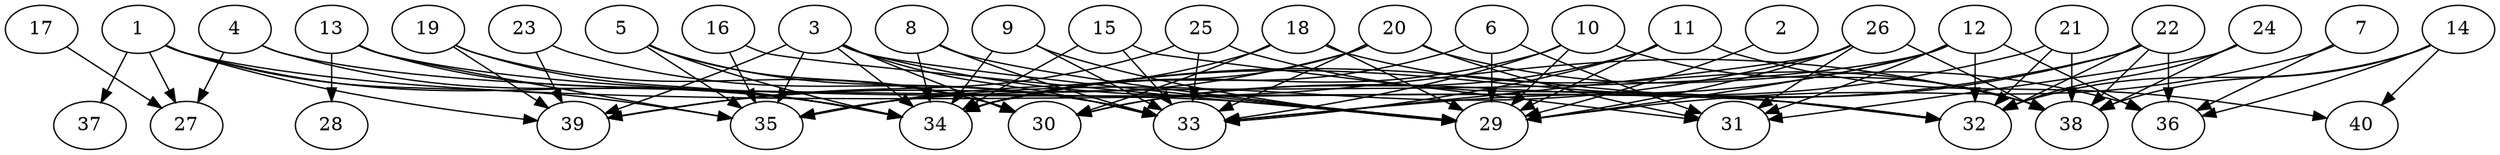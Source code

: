 // DAG automatically generated by daggen at Thu Oct  3 14:06:49 2019
// ./daggen --dot -n 40 --ccr 0.5 --fat 0.9 --regular 0.7 --density 0.6 --mindata 5242880 --maxdata 52428800 
digraph G {
  1 [size="38975488", alpha="0.01", expect_size="19487744"] 
  1 -> 27 [size ="19487744"]
  1 -> 32 [size ="19487744"]
  1 -> 34 [size ="19487744"]
  1 -> 35 [size ="19487744"]
  1 -> 37 [size ="19487744"]
  1 -> 39 [size ="19487744"]
  2 [size="60106752", alpha="0.20", expect_size="30053376"] 
  2 -> 29 [size ="30053376"]
  3 [size="76367872", alpha="0.14", expect_size="38183936"] 
  3 -> 29 [size ="38183936"]
  3 -> 30 [size ="38183936"]
  3 -> 33 [size ="38183936"]
  3 -> 34 [size ="38183936"]
  3 -> 35 [size ="38183936"]
  3 -> 38 [size ="38183936"]
  3 -> 39 [size ="38183936"]
  4 [size="39448576", alpha="0.06", expect_size="19724288"] 
  4 -> 27 [size ="19724288"]
  4 -> 29 [size ="19724288"]
  4 -> 34 [size ="19724288"]
  5 [size="48132096", alpha="0.05", expect_size="24066048"] 
  5 -> 30 [size ="24066048"]
  5 -> 33 [size ="24066048"]
  5 -> 34 [size ="24066048"]
  5 -> 35 [size ="24066048"]
  6 [size="46616576", alpha="0.06", expect_size="23308288"] 
  6 -> 29 [size ="23308288"]
  6 -> 31 [size ="23308288"]
  6 -> 34 [size ="23308288"]
  7 [size="95281152", alpha="0.10", expect_size="47640576"] 
  7 -> 29 [size ="47640576"]
  7 -> 36 [size ="47640576"]
  8 [size="68419584", alpha="0.07", expect_size="34209792"] 
  8 -> 29 [size ="34209792"]
  8 -> 33 [size ="34209792"]
  8 -> 34 [size ="34209792"]
  9 [size="43147264", alpha="0.07", expect_size="21573632"] 
  9 -> 29 [size ="21573632"]
  9 -> 33 [size ="21573632"]
  9 -> 34 [size ="21573632"]
  10 [size="43282432", alpha="0.17", expect_size="21641216"] 
  10 -> 29 [size ="21641216"]
  10 -> 33 [size ="21641216"]
  10 -> 34 [size ="21641216"]
  10 -> 38 [size ="21641216"]
  11 [size="36311040", alpha="0.03", expect_size="18155520"] 
  11 -> 29 [size ="18155520"]
  11 -> 30 [size ="18155520"]
  11 -> 33 [size ="18155520"]
  11 -> 40 [size ="18155520"]
  12 [size="41502720", alpha="0.03", expect_size="20751360"] 
  12 -> 29 [size ="20751360"]
  12 -> 30 [size ="20751360"]
  12 -> 31 [size ="20751360"]
  12 -> 32 [size ="20751360"]
  12 -> 35 [size ="20751360"]
  12 -> 36 [size ="20751360"]
  13 [size="41091072", alpha="0.17", expect_size="20545536"] 
  13 -> 28 [size ="20545536"]
  13 -> 32 [size ="20545536"]
  13 -> 34 [size ="20545536"]
  13 -> 35 [size ="20545536"]
  14 [size="10954752", alpha="0.06", expect_size="5477376"] 
  14 -> 32 [size ="5477376"]
  14 -> 36 [size ="5477376"]
  14 -> 38 [size ="5477376"]
  14 -> 40 [size ="5477376"]
  15 [size="37244928", alpha="0.12", expect_size="18622464"] 
  15 -> 31 [size ="18622464"]
  15 -> 33 [size ="18622464"]
  15 -> 34 [size ="18622464"]
  16 [size="60231680", alpha="0.14", expect_size="30115840"] 
  16 -> 29 [size ="30115840"]
  16 -> 35 [size ="30115840"]
  17 [size="90034176", alpha="0.07", expect_size="45017088"] 
  17 -> 27 [size ="45017088"]
  18 [size="42088448", alpha="0.15", expect_size="21044224"] 
  18 -> 29 [size ="21044224"]
  18 -> 30 [size ="21044224"]
  18 -> 35 [size ="21044224"]
  18 -> 38 [size ="21044224"]
  19 [size="76009472", alpha="0.08", expect_size="38004736"] 
  19 -> 30 [size ="38004736"]
  19 -> 34 [size ="38004736"]
  19 -> 39 [size ="38004736"]
  20 [size="16297984", alpha="0.18", expect_size="8148992"] 
  20 -> 31 [size ="8148992"]
  20 -> 33 [size ="8148992"]
  20 -> 34 [size ="8148992"]
  20 -> 36 [size ="8148992"]
  20 -> 39 [size ="8148992"]
  21 [size="97185792", alpha="0.14", expect_size="48592896"] 
  21 -> 32 [size ="48592896"]
  21 -> 34 [size ="48592896"]
  21 -> 38 [size ="48592896"]
  22 [size="17813504", alpha="0.01", expect_size="8906752"] 
  22 -> 32 [size ="8906752"]
  22 -> 33 [size ="8906752"]
  22 -> 34 [size ="8906752"]
  22 -> 36 [size ="8906752"]
  22 -> 38 [size ="8906752"]
  23 [size="29728768", alpha="0.02", expect_size="14864384"] 
  23 -> 33 [size ="14864384"]
  23 -> 39 [size ="14864384"]
  24 [size="15269888", alpha="0.09", expect_size="7634944"] 
  24 -> 31 [size ="7634944"]
  24 -> 32 [size ="7634944"]
  24 -> 38 [size ="7634944"]
  25 [size="43448320", alpha="0.03", expect_size="21724160"] 
  25 -> 32 [size ="21724160"]
  25 -> 33 [size ="21724160"]
  25 -> 39 [size ="21724160"]
  26 [size="100663296", alpha="0.06", expect_size="50331648"] 
  26 -> 29 [size ="50331648"]
  26 -> 31 [size ="50331648"]
  26 -> 33 [size ="50331648"]
  26 -> 35 [size ="50331648"]
  26 -> 38 [size ="50331648"]
  27 [size="72593408", alpha="0.06", expect_size="36296704"] 
  28 [size="10641408", alpha="0.19", expect_size="5320704"] 
  29 [size="81774592", alpha="0.19", expect_size="40887296"] 
  30 [size="23259136", alpha="0.05", expect_size="11629568"] 
  31 [size="13012992", alpha="0.18", expect_size="6506496"] 
  32 [size="79529984", alpha="0.16", expect_size="39764992"] 
  33 [size="83685376", alpha="0.01", expect_size="41842688"] 
  34 [size="91365376", alpha="0.07", expect_size="45682688"] 
  35 [size="37158912", alpha="0.18", expect_size="18579456"] 
  36 [size="53086208", alpha="0.19", expect_size="26543104"] 
  37 [size="80906240", alpha="0.18", expect_size="40453120"] 
  38 [size="16672768", alpha="0.03", expect_size="8336384"] 
  39 [size="12693504", alpha="0.02", expect_size="6346752"] 
  40 [size="101627904", alpha="0.02", expect_size="50813952"] 
}
